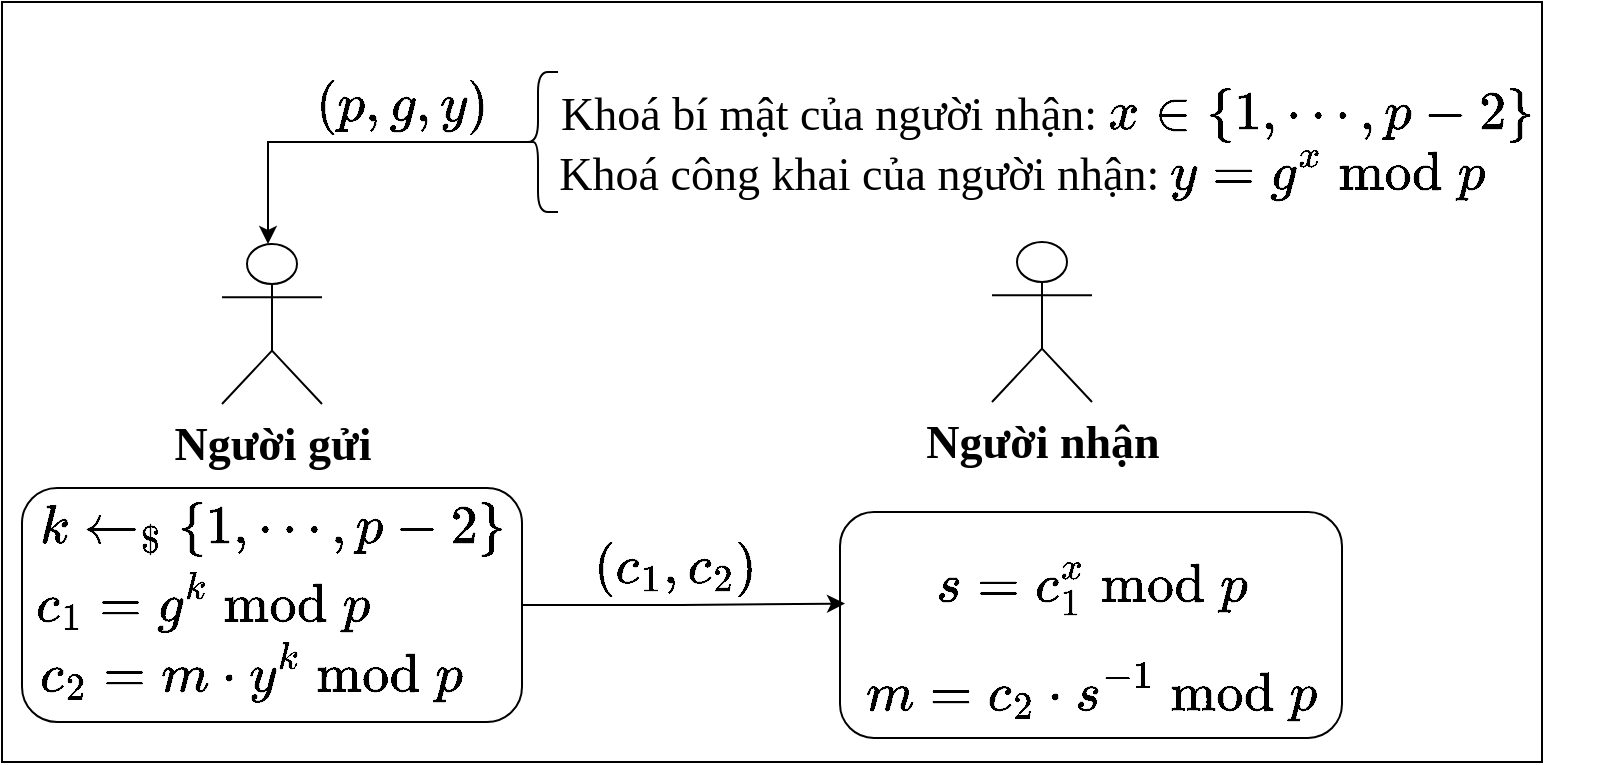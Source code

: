 <mxfile version="28.0.6">
  <diagram name="Page-1" id="QSrvdx83Vr1VwmNzBK8h">
    <mxGraphModel dx="1097" dy="596" grid="1" gridSize="10" guides="1" tooltips="1" connect="1" arrows="1" fold="1" page="1" pageScale="1" pageWidth="827" pageHeight="1169" math="1" shadow="0">
      <root>
        <mxCell id="0" />
        <mxCell id="1" parent="0" />
        <mxCell id="OC3_dLONtuSQOPXul3dN-1" value="" style="rounded=0;whiteSpace=wrap;html=1;" vertex="1" parent="1">
          <mxGeometry x="50" y="20" width="770" height="380" as="geometry" />
        </mxCell>
        <mxCell id="OC3_dLONtuSQOPXul3dN-2" value="&lt;b&gt;&lt;font face=&quot;Times New Roman&quot; style=&quot;font-size: 23px;&quot;&gt;Người gửi&lt;/font&gt;&lt;/b&gt;" style="shape=umlActor;verticalLabelPosition=bottom;verticalAlign=top;html=1;outlineConnect=0;" vertex="1" parent="1">
          <mxGeometry x="160" y="141" width="50" height="80" as="geometry" />
        </mxCell>
        <mxCell id="OC3_dLONtuSQOPXul3dN-3" value="" style="rounded=1;whiteSpace=wrap;html=1;" vertex="1" parent="1">
          <mxGeometry x="60" y="263" width="250" height="117" as="geometry" />
        </mxCell>
        <mxCell id="OC3_dLONtuSQOPXul3dN-4" value="&lt;b&gt;&lt;font face=&quot;Times New Roman&quot; style=&quot;font-size: 23px;&quot;&gt;Người nhận&lt;/font&gt;&lt;/b&gt;" style="shape=umlActor;verticalLabelPosition=bottom;verticalAlign=top;html=1;outlineConnect=0;" vertex="1" parent="1">
          <mxGeometry x="545" y="140" width="50" height="80" as="geometry" />
        </mxCell>
        <mxCell id="OC3_dLONtuSQOPXul3dN-5" value="&lt;br&gt;&lt;div&gt;&lt;font style=&quot;font-size: 23px;&quot;&gt;$$s=c_1^x \bmod p$$&lt;/font&gt;&lt;/div&gt;&lt;div&gt;&lt;font style=&quot;font-size: 23px;&quot;&gt;$$m=c_2\cdot s^{-1} \bmod p$$&lt;/font&gt;&lt;/div&gt;" style="rounded=1;whiteSpace=wrap;html=1;" vertex="1" parent="1">
          <mxGeometry x="469" y="275" width="251" height="113" as="geometry" />
        </mxCell>
        <mxCell id="OC3_dLONtuSQOPXul3dN-6" style="edgeStyle=orthogonalEdgeStyle;rounded=0;orthogonalLoop=1;jettySize=auto;html=1;entryX=0.01;entryY=0.405;entryDx=0;entryDy=0;entryPerimeter=0;" edge="1" parent="1" source="OC3_dLONtuSQOPXul3dN-3" target="OC3_dLONtuSQOPXul3dN-5">
          <mxGeometry relative="1" as="geometry" />
        </mxCell>
        <mxCell id="OC3_dLONtuSQOPXul3dN-7" value="&lt;font style=&quot;font-size: 23px;&quot;&gt;$$(c_1, c_2)$$&lt;/font&gt;" style="text;html=1;align=center;verticalAlign=middle;resizable=0;points=[];autosize=1;strokeColor=none;fillColor=none;" vertex="1" parent="1">
          <mxGeometry x="296" y="283" width="180" height="40" as="geometry" />
        </mxCell>
        <mxCell id="OC3_dLONtuSQOPXul3dN-8" value="&lt;font style=&quot;font-size: 23px;&quot;&gt;$$x\in \{1, \cdots, p-2\}$$&lt;/font&gt;" style="text;html=1;align=center;verticalAlign=middle;resizable=0;points=[];autosize=1;strokeColor=none;fillColor=none;" vertex="1" parent="1">
          <mxGeometry x="569" y="56" width="280" height="40" as="geometry" />
        </mxCell>
        <mxCell id="OC3_dLONtuSQOPXul3dN-9" value="&lt;font face=&quot;Times New Roman&quot; style=&quot;font-size: 23px;&quot;&gt;Khoá bí mật của người nhận:&lt;/font&gt;" style="text;html=1;align=center;verticalAlign=middle;resizable=0;points=[];autosize=1;strokeColor=none;fillColor=none;" vertex="1" parent="1">
          <mxGeometry x="318" y="56" width="290" height="40" as="geometry" />
        </mxCell>
        <mxCell id="OC3_dLONtuSQOPXul3dN-10" value="&lt;font face=&quot;Times New Roman&quot; style=&quot;font-size: 23px;&quot;&gt;Khoá công khai của người nhận:&amp;nbsp;&lt;/font&gt;" style="text;html=1;align=center;verticalAlign=middle;resizable=0;points=[];autosize=1;strokeColor=none;fillColor=none;" vertex="1" parent="1">
          <mxGeometry x="316" y="86" width="330" height="40" as="geometry" />
        </mxCell>
        <mxCell id="OC3_dLONtuSQOPXul3dN-12" value="&lt;span style=&quot;caret-color: rgb(0, 0, 0); color: rgb(0, 0, 0); font-family: Helvetica; font-size: 23px; font-style: normal; font-variant-caps: normal; font-weight: 400; letter-spacing: normal; text-align: center; text-indent: 0px; text-transform: none; white-space: nowrap; word-spacing: 0px; -webkit-text-stroke-width: 0px; background-color: rgb(236, 236, 236); text-decoration: none; float: none; display: inline !important;&quot;&gt;$$(p, g, y)$$&lt;/span&gt;" style="text;whiteSpace=wrap;html=1;" vertex="1" parent="1">
          <mxGeometry x="205" y="29" width="100" height="50" as="geometry" />
        </mxCell>
        <mxCell id="OC3_dLONtuSQOPXul3dN-13" value="&lt;span style=&quot;caret-color: rgb(0, 0, 0); color: rgb(0, 0, 0); font-family: Helvetica; font-size: 23px; font-style: normal; font-variant-caps: normal; font-weight: 400; letter-spacing: normal; text-align: center; text-indent: 0px; text-transform: none; white-space: nowrap; word-spacing: 0px; -webkit-text-stroke-width: 0px; background-color: rgb(236, 236, 236); text-decoration: none; float: none; display: inline !important;&quot;&gt;$$y=g^x \bmod p$$&lt;/span&gt;" style="text;whiteSpace=wrap;html=1;" vertex="1" parent="1">
          <mxGeometry x="631.5" y="63" width="100" height="50" as="geometry" />
        </mxCell>
        <mxCell id="OC3_dLONtuSQOPXul3dN-14" style="edgeStyle=orthogonalEdgeStyle;rounded=0;orthogonalLoop=1;jettySize=auto;html=1;exitX=0.1;exitY=0.5;exitDx=0;exitDy=0;exitPerimeter=0;" edge="1" parent="1" source="OC3_dLONtuSQOPXul3dN-15">
          <mxGeometry relative="1" as="geometry">
            <mxPoint x="370" y="90" as="sourcePoint" />
            <mxPoint x="183" y="141" as="targetPoint" />
            <Array as="points">
              <mxPoint x="183" y="90" />
            </Array>
          </mxGeometry>
        </mxCell>
        <mxCell id="OC3_dLONtuSQOPXul3dN-15" value="" style="shape=curlyBracket;whiteSpace=wrap;html=1;rounded=1;labelPosition=left;verticalLabelPosition=middle;align=right;verticalAlign=middle;" vertex="1" parent="1">
          <mxGeometry x="308" y="55" width="20" height="70" as="geometry" />
        </mxCell>
        <mxCell id="OC3_dLONtuSQOPXul3dN-21" value="&lt;span style=&quot;caret-color: rgb(0, 0, 0); color: rgb(0, 0, 0); font-family: Helvetica; font-size: 23px; font-style: normal; font-variant-caps: normal; font-weight: 400; letter-spacing: normal; text-align: center; text-indent: 0px; text-transform: none; white-space: nowrap; word-spacing: 0px; -webkit-text-stroke-width: 0px; background-color: rgb(236, 236, 236); text-decoration: none; float: none; display: inline !important;&quot;&gt;$$k \gets_{\$} \{1, \cdots, p-2\}$$&lt;/span&gt;" style="text;whiteSpace=wrap;html=1;" vertex="1" parent="1">
          <mxGeometry x="67" y="240" width="290" height="50" as="geometry" />
        </mxCell>
        <mxCell id="OC3_dLONtuSQOPXul3dN-22" value="&lt;span style=&quot;caret-color: rgb(0, 0, 0); color: rgb(0, 0, 0); font-family: Helvetica; font-size: 23px; font-style: normal; font-variant-caps: normal; font-weight: 400; letter-spacing: normal; orphans: auto; text-align: center; text-indent: 0px; text-transform: none; white-space: normal; widows: auto; word-spacing: 0px; -webkit-text-stroke-width: 0px; background-color: rgb(236, 236, 236); text-decoration: none; display: inline !important; float: none;&quot;&gt;$$c_1=g^k \bmod &amp;nbsp;p$$&lt;/span&gt;" style="text;whiteSpace=wrap;html=1;" vertex="1" parent="1">
          <mxGeometry x="65" y="275" width="270" height="50" as="geometry" />
        </mxCell>
        <mxCell id="OC3_dLONtuSQOPXul3dN-23" value="&lt;span style=&quot;caret-color: rgb(0, 0, 0); color: rgb(0, 0, 0); font-family: Helvetica; font-size: 23px; font-style: normal; font-variant-caps: normal; font-weight: 400; letter-spacing: normal; orphans: auto; text-align: center; text-indent: 0px; text-transform: none; white-space: normal; widows: auto; word-spacing: 0px; -webkit-text-stroke-width: 0px; background-color: rgb(236, 236, 236); text-decoration: none; display: inline !important; float: none;&quot;&gt;$$c_2=m\cdot y^k \bmod p$$&lt;/span&gt;" style="text;whiteSpace=wrap;html=1;" vertex="1" parent="1">
          <mxGeometry x="67" y="310" width="330" height="50" as="geometry" />
        </mxCell>
      </root>
    </mxGraphModel>
  </diagram>
</mxfile>
